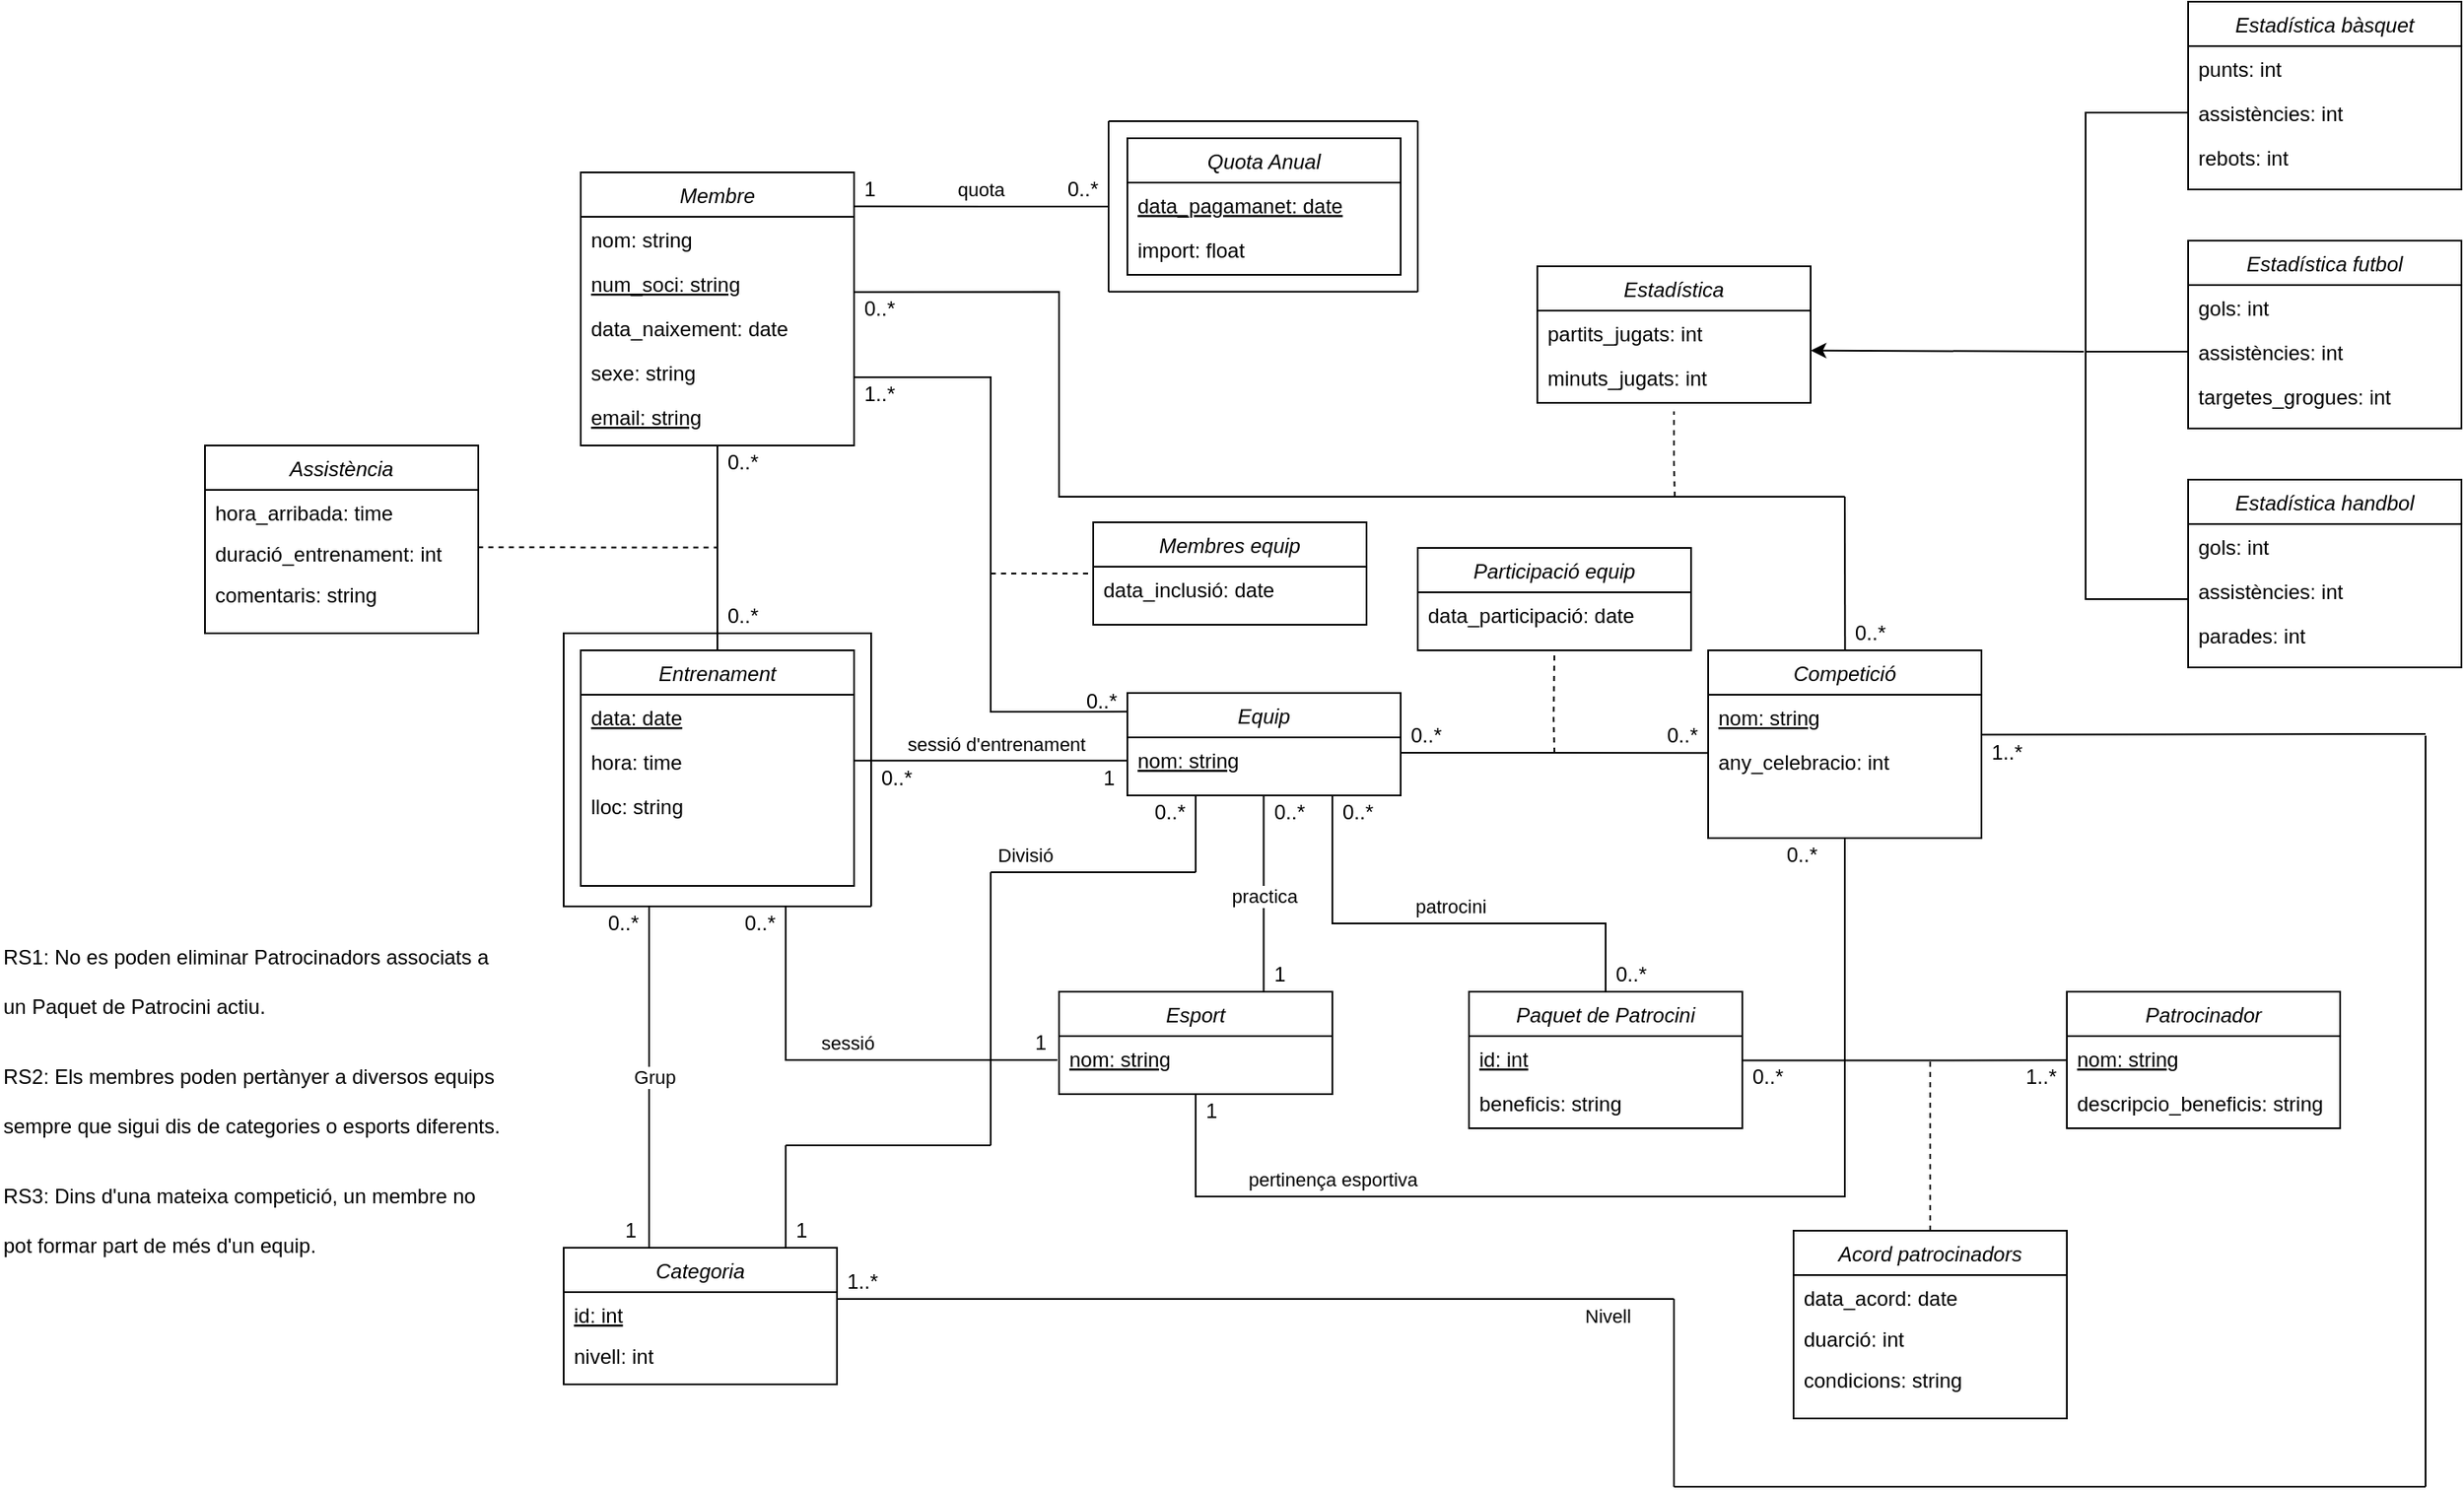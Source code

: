 <mxfile version="24.5.4" type="device">
  <diagram id="C5RBs43oDa-KdzZeNtuy" name="Page-1">
    <mxGraphModel dx="1516" dy="881" grid="1" gridSize="10" guides="1" tooltips="1" connect="1" arrows="1" fold="1" page="1" pageScale="1" pageWidth="827" pageHeight="1169" math="0" shadow="0">
      <root>
        <mxCell id="WIyWlLk6GJQsqaUBKTNV-0" />
        <mxCell id="WIyWlLk6GJQsqaUBKTNV-1" parent="WIyWlLk6GJQsqaUBKTNV-0" />
        <mxCell id="zkfFHV4jXpPFQw0GAbJ--0" value="Membre" style="swimlane;fontStyle=2;align=center;verticalAlign=top;childLayout=stackLayout;horizontal=1;startSize=26;horizontalStack=0;resizeParent=1;resizeLast=0;collapsible=1;marginBottom=0;rounded=0;shadow=0;strokeWidth=1;" parent="WIyWlLk6GJQsqaUBKTNV-1" vertex="1">
          <mxGeometry x="360" y="270" width="160" height="160" as="geometry">
            <mxRectangle x="230" y="140" width="160" height="26" as="alternateBounds" />
          </mxGeometry>
        </mxCell>
        <mxCell id="kkwjRGWmCYeU6r972mAe-5" value="nom: string" style="text;align=left;verticalAlign=top;spacingLeft=4;spacingRight=4;overflow=hidden;rotatable=0;points=[[0,0.5],[1,0.5]];portConstraint=eastwest;" parent="zkfFHV4jXpPFQw0GAbJ--0" vertex="1">
          <mxGeometry y="26" width="160" height="26" as="geometry" />
        </mxCell>
        <mxCell id="kkwjRGWmCYeU6r972mAe-64" value="num_soci: string" style="text;align=left;verticalAlign=top;spacingLeft=4;spacingRight=4;overflow=hidden;rotatable=0;points=[[0,0.5],[1,0.5]];portConstraint=eastwest;fontStyle=4" parent="zkfFHV4jXpPFQw0GAbJ--0" vertex="1">
          <mxGeometry y="52" width="160" height="26" as="geometry" />
        </mxCell>
        <mxCell id="kkwjRGWmCYeU6r972mAe-67" value="data_naixement: date" style="text;align=left;verticalAlign=top;spacingLeft=4;spacingRight=4;overflow=hidden;rotatable=0;points=[[0,0.5],[1,0.5]];portConstraint=eastwest;" parent="zkfFHV4jXpPFQw0GAbJ--0" vertex="1">
          <mxGeometry y="78" width="160" height="26" as="geometry" />
        </mxCell>
        <mxCell id="kkwjRGWmCYeU6r972mAe-66" value="sexe: string" style="text;align=left;verticalAlign=top;spacingLeft=4;spacingRight=4;overflow=hidden;rotatable=0;points=[[0,0.5],[1,0.5]];portConstraint=eastwest;" parent="zkfFHV4jXpPFQw0GAbJ--0" vertex="1">
          <mxGeometry y="104" width="160" height="26" as="geometry" />
        </mxCell>
        <mxCell id="kkwjRGWmCYeU6r972mAe-68" value="email: string" style="text;align=left;verticalAlign=top;spacingLeft=4;spacingRight=4;overflow=hidden;rotatable=0;points=[[0,0.5],[1,0.5]];portConstraint=eastwest;fontStyle=4" parent="zkfFHV4jXpPFQw0GAbJ--0" vertex="1">
          <mxGeometry y="130" width="160" height="26" as="geometry" />
        </mxCell>
        <mxCell id="kkwjRGWmCYeU6r972mAe-9" value="Equip" style="swimlane;fontStyle=2;align=center;verticalAlign=top;childLayout=stackLayout;horizontal=1;startSize=26;horizontalStack=0;resizeParent=1;resizeLast=0;collapsible=1;marginBottom=0;rounded=0;shadow=0;strokeWidth=1;" parent="WIyWlLk6GJQsqaUBKTNV-1" vertex="1">
          <mxGeometry x="680" y="575" width="160" height="60" as="geometry">
            <mxRectangle x="230" y="140" width="160" height="26" as="alternateBounds" />
          </mxGeometry>
        </mxCell>
        <mxCell id="kkwjRGWmCYeU6r972mAe-10" value="nom: string" style="text;align=left;verticalAlign=top;spacingLeft=4;spacingRight=4;overflow=hidden;rotatable=0;points=[[0,0.5],[1,0.5]];portConstraint=eastwest;fontStyle=4" parent="kkwjRGWmCYeU6r972mAe-9" vertex="1">
          <mxGeometry y="26" width="160" height="26" as="geometry" />
        </mxCell>
        <mxCell id="kkwjRGWmCYeU6r972mAe-19" value="Competició" style="swimlane;fontStyle=2;align=center;verticalAlign=top;childLayout=stackLayout;horizontal=1;startSize=26;horizontalStack=0;resizeParent=1;resizeLast=0;collapsible=1;marginBottom=0;rounded=0;shadow=0;strokeWidth=1;" parent="WIyWlLk6GJQsqaUBKTNV-1" vertex="1">
          <mxGeometry x="1020" y="550" width="160" height="110" as="geometry">
            <mxRectangle x="230" y="140" width="160" height="26" as="alternateBounds" />
          </mxGeometry>
        </mxCell>
        <mxCell id="kkwjRGWmCYeU6r972mAe-20" value="nom: string" style="text;align=left;verticalAlign=top;spacingLeft=4;spacingRight=4;overflow=hidden;rotatable=0;points=[[0,0.5],[1,0.5]];portConstraint=eastwest;fontStyle=4" parent="kkwjRGWmCYeU6r972mAe-19" vertex="1">
          <mxGeometry y="26" width="160" height="26" as="geometry" />
        </mxCell>
        <mxCell id="kkwjRGWmCYeU6r972mAe-76" value="any_celebracio: int" style="text;align=left;verticalAlign=top;spacingLeft=4;spacingRight=4;overflow=hidden;rotatable=0;points=[[0,0.5],[1,0.5]];portConstraint=eastwest;" parent="kkwjRGWmCYeU6r972mAe-19" vertex="1">
          <mxGeometry y="52" width="160" height="26" as="geometry" />
        </mxCell>
        <mxCell id="kkwjRGWmCYeU6r972mAe-25" value="Estadística bàsquet" style="swimlane;fontStyle=2;align=center;verticalAlign=top;childLayout=stackLayout;horizontal=1;startSize=26;horizontalStack=0;resizeParent=1;resizeLast=0;collapsible=1;marginBottom=0;rounded=0;shadow=0;strokeWidth=1;" parent="WIyWlLk6GJQsqaUBKTNV-1" vertex="1">
          <mxGeometry x="1301" y="170" width="160" height="110" as="geometry">
            <mxRectangle x="230" y="140" width="160" height="26" as="alternateBounds" />
          </mxGeometry>
        </mxCell>
        <mxCell id="kkwjRGWmCYeU6r972mAe-26" value="punts: int" style="text;align=left;verticalAlign=top;spacingLeft=4;spacingRight=4;overflow=hidden;rotatable=0;points=[[0,0.5],[1,0.5]];portConstraint=eastwest;" parent="kkwjRGWmCYeU6r972mAe-25" vertex="1">
          <mxGeometry y="26" width="160" height="26" as="geometry" />
        </mxCell>
        <mxCell id="kkwjRGWmCYeU6r972mAe-77" value="assistències: int" style="text;align=left;verticalAlign=top;spacingLeft=4;spacingRight=4;overflow=hidden;rotatable=0;points=[[0,0.5],[1,0.5]];portConstraint=eastwest;" parent="kkwjRGWmCYeU6r972mAe-25" vertex="1">
          <mxGeometry y="52" width="160" height="26" as="geometry" />
        </mxCell>
        <mxCell id="kkwjRGWmCYeU6r972mAe-78" value="rebots: int" style="text;align=left;verticalAlign=top;spacingLeft=4;spacingRight=4;overflow=hidden;rotatable=0;points=[[0,0.5],[1,0.5]];portConstraint=eastwest;" parent="kkwjRGWmCYeU6r972mAe-25" vertex="1">
          <mxGeometry y="78" width="160" height="26" as="geometry" />
        </mxCell>
        <mxCell id="kkwjRGWmCYeU6r972mAe-28" value="Estadística futbol" style="swimlane;fontStyle=2;align=center;verticalAlign=top;childLayout=stackLayout;horizontal=1;startSize=26;horizontalStack=0;resizeParent=1;resizeLast=0;collapsible=1;marginBottom=0;rounded=0;shadow=0;strokeWidth=1;" parent="WIyWlLk6GJQsqaUBKTNV-1" vertex="1">
          <mxGeometry x="1301" y="310" width="160" height="110" as="geometry">
            <mxRectangle x="230" y="140" width="160" height="26" as="alternateBounds" />
          </mxGeometry>
        </mxCell>
        <mxCell id="kkwjRGWmCYeU6r972mAe-29" value="gols: int" style="text;align=left;verticalAlign=top;spacingLeft=4;spacingRight=4;overflow=hidden;rotatable=0;points=[[0,0.5],[1,0.5]];portConstraint=eastwest;" parent="kkwjRGWmCYeU6r972mAe-28" vertex="1">
          <mxGeometry y="26" width="160" height="26" as="geometry" />
        </mxCell>
        <mxCell id="kkwjRGWmCYeU6r972mAe-79" value="assistències: int" style="text;align=left;verticalAlign=top;spacingLeft=4;spacingRight=4;overflow=hidden;rotatable=0;points=[[0,0.5],[1,0.5]];portConstraint=eastwest;" parent="kkwjRGWmCYeU6r972mAe-28" vertex="1">
          <mxGeometry y="52" width="160" height="26" as="geometry" />
        </mxCell>
        <mxCell id="kkwjRGWmCYeU6r972mAe-81" value="targetes_grogues: int" style="text;align=left;verticalAlign=top;spacingLeft=4;spacingRight=4;overflow=hidden;rotatable=0;points=[[0,0.5],[1,0.5]];portConstraint=eastwest;" parent="kkwjRGWmCYeU6r972mAe-28" vertex="1">
          <mxGeometry y="78" width="160" height="26" as="geometry" />
        </mxCell>
        <mxCell id="kkwjRGWmCYeU6r972mAe-31" value="Estadística handbol" style="swimlane;fontStyle=2;align=center;verticalAlign=top;childLayout=stackLayout;horizontal=1;startSize=26;horizontalStack=0;resizeParent=1;resizeLast=0;collapsible=1;marginBottom=0;rounded=0;shadow=0;strokeWidth=1;" parent="WIyWlLk6GJQsqaUBKTNV-1" vertex="1">
          <mxGeometry x="1301" y="450" width="160" height="110" as="geometry">
            <mxRectangle x="230" y="140" width="160" height="26" as="alternateBounds" />
          </mxGeometry>
        </mxCell>
        <mxCell id="kkwjRGWmCYeU6r972mAe-82" value="gols: int" style="text;align=left;verticalAlign=top;spacingLeft=4;spacingRight=4;overflow=hidden;rotatable=0;points=[[0,0.5],[1,0.5]];portConstraint=eastwest;" parent="kkwjRGWmCYeU6r972mAe-31" vertex="1">
          <mxGeometry y="26" width="160" height="26" as="geometry" />
        </mxCell>
        <mxCell id="kkwjRGWmCYeU6r972mAe-80" value="assistències: int" style="text;align=left;verticalAlign=top;spacingLeft=4;spacingRight=4;overflow=hidden;rotatable=0;points=[[0,0.5],[1,0.5]];portConstraint=eastwest;" parent="kkwjRGWmCYeU6r972mAe-31" vertex="1">
          <mxGeometry y="52" width="160" height="26" as="geometry" />
        </mxCell>
        <mxCell id="kkwjRGWmCYeU6r972mAe-32" value="parades: int" style="text;align=left;verticalAlign=top;spacingLeft=4;spacingRight=4;overflow=hidden;rotatable=0;points=[[0,0.5],[1,0.5]];portConstraint=eastwest;" parent="kkwjRGWmCYeU6r972mAe-31" vertex="1">
          <mxGeometry y="78" width="160" height="26" as="geometry" />
        </mxCell>
        <mxCell id="kkwjRGWmCYeU6r972mAe-43" value="Patrocinador" style="swimlane;fontStyle=2;align=center;verticalAlign=top;childLayout=stackLayout;horizontal=1;startSize=26;horizontalStack=0;resizeParent=1;resizeLast=0;collapsible=1;marginBottom=0;rounded=0;shadow=0;strokeWidth=1;" parent="WIyWlLk6GJQsqaUBKTNV-1" vertex="1">
          <mxGeometry x="1230" y="750" width="160" height="80" as="geometry">
            <mxRectangle x="230" y="140" width="160" height="26" as="alternateBounds" />
          </mxGeometry>
        </mxCell>
        <mxCell id="kkwjRGWmCYeU6r972mAe-44" value="nom: string" style="text;align=left;verticalAlign=top;spacingLeft=4;spacingRight=4;overflow=hidden;rotatable=0;points=[[0,0.5],[1,0.5]];portConstraint=eastwest;fontStyle=4" parent="kkwjRGWmCYeU6r972mAe-43" vertex="1">
          <mxGeometry y="26" width="160" height="26" as="geometry" />
        </mxCell>
        <mxCell id="kkwjRGWmCYeU6r972mAe-87" value="descripcio_beneficis: string" style="text;align=left;verticalAlign=top;spacingLeft=4;spacingRight=4;overflow=hidden;rotatable=0;points=[[0,0.5],[1,0.5]];portConstraint=eastwest;" parent="kkwjRGWmCYeU6r972mAe-43" vertex="1">
          <mxGeometry y="52" width="160" height="26" as="geometry" />
        </mxCell>
        <mxCell id="kkwjRGWmCYeU6r972mAe-46" value="Esport" style="swimlane;fontStyle=2;align=center;verticalAlign=top;childLayout=stackLayout;horizontal=1;startSize=26;horizontalStack=0;resizeParent=1;resizeLast=0;collapsible=1;marginBottom=0;rounded=0;shadow=0;strokeWidth=1;" parent="WIyWlLk6GJQsqaUBKTNV-1" vertex="1">
          <mxGeometry x="640" y="750" width="160" height="60" as="geometry">
            <mxRectangle x="230" y="140" width="160" height="26" as="alternateBounds" />
          </mxGeometry>
        </mxCell>
        <mxCell id="kkwjRGWmCYeU6r972mAe-47" value="nom: string" style="text;align=left;verticalAlign=top;spacingLeft=4;spacingRight=4;overflow=hidden;rotatable=0;points=[[0,0.5],[1,0.5]];portConstraint=eastwest;fontStyle=4" parent="kkwjRGWmCYeU6r972mAe-46" vertex="1">
          <mxGeometry y="26" width="160" height="24" as="geometry" />
        </mxCell>
        <mxCell id="kkwjRGWmCYeU6r972mAe-88" value="Membres equip" style="swimlane;fontStyle=2;align=center;verticalAlign=top;childLayout=stackLayout;horizontal=1;startSize=26;horizontalStack=0;resizeParent=1;resizeLast=0;collapsible=1;marginBottom=0;rounded=0;shadow=0;strokeWidth=1;" parent="WIyWlLk6GJQsqaUBKTNV-1" vertex="1">
          <mxGeometry x="660" y="475" width="160" height="60" as="geometry">
            <mxRectangle x="230" y="140" width="160" height="26" as="alternateBounds" />
          </mxGeometry>
        </mxCell>
        <mxCell id="kkwjRGWmCYeU6r972mAe-89" value="data_inclusió: date" style="text;align=left;verticalAlign=top;spacingLeft=4;spacingRight=4;overflow=hidden;rotatable=0;points=[[0,0.5],[1,0.5]];portConstraint=eastwest;fontStyle=0" parent="kkwjRGWmCYeU6r972mAe-88" vertex="1">
          <mxGeometry y="26" width="160" height="24" as="geometry" />
        </mxCell>
        <mxCell id="kkwjRGWmCYeU6r972mAe-90" value="Participació equip" style="swimlane;fontStyle=2;align=center;verticalAlign=top;childLayout=stackLayout;horizontal=1;startSize=26;horizontalStack=0;resizeParent=1;resizeLast=0;collapsible=1;marginBottom=0;rounded=0;shadow=0;strokeWidth=1;" parent="WIyWlLk6GJQsqaUBKTNV-1" vertex="1">
          <mxGeometry x="850" y="490" width="160" height="60" as="geometry">
            <mxRectangle x="230" y="140" width="160" height="26" as="alternateBounds" />
          </mxGeometry>
        </mxCell>
        <mxCell id="kkwjRGWmCYeU6r972mAe-91" value="data_participació: date" style="text;align=left;verticalAlign=top;spacingLeft=4;spacingRight=4;overflow=hidden;rotatable=0;points=[[0,0.5],[1,0.5]];portConstraint=eastwest;fontStyle=0" parent="kkwjRGWmCYeU6r972mAe-90" vertex="1">
          <mxGeometry y="26" width="160" height="24" as="geometry" />
        </mxCell>
        <mxCell id="kkwjRGWmCYeU6r972mAe-95" value="" style="endArrow=none;html=1;rounded=0;entryX=0;entryY=0.182;entryDx=0;entryDy=0;exitX=-0.001;exitY=0.001;exitDx=0;exitDy=0;exitPerimeter=0;entryPerimeter=0;" parent="WIyWlLk6GJQsqaUBKTNV-1" source="kkwjRGWmCYeU6r972mAe-148" target="kkwjRGWmCYeU6r972mAe-9" edge="1">
          <mxGeometry relative="1" as="geometry">
            <mxPoint x="519.97" y="410.08" as="sourcePoint" />
            <mxPoint x="680" y="349.57" as="targetPoint" />
            <Array as="points">
              <mxPoint x="600" y="390" />
              <mxPoint x="600" y="586" />
            </Array>
          </mxGeometry>
        </mxCell>
        <mxCell id="kkwjRGWmCYeU6r972mAe-98" value="0..*" style="text;strokeColor=none;fillColor=none;align=left;verticalAlign=middle;spacingLeft=4;spacingRight=4;overflow=hidden;points=[[0,0.5],[1,0.5]];portConstraint=eastwest;rotatable=0;whiteSpace=wrap;html=1;" parent="WIyWlLk6GJQsqaUBKTNV-1" vertex="1">
          <mxGeometry x="650" y="570" width="30" height="20" as="geometry" />
        </mxCell>
        <mxCell id="kkwjRGWmCYeU6r972mAe-99" value="" style="endArrow=none;html=1;rounded=0;exitX=0.5;exitY=1;exitDx=0;exitDy=0;entryX=0.5;entryY=0;entryDx=0;entryDy=0;" parent="WIyWlLk6GJQsqaUBKTNV-1" source="zkfFHV4jXpPFQw0GAbJ--0" edge="1">
          <mxGeometry relative="1" as="geometry">
            <mxPoint x="440" y="499.57" as="sourcePoint" />
            <mxPoint x="440" y="550" as="targetPoint" />
          </mxGeometry>
        </mxCell>
        <mxCell id="kkwjRGWmCYeU6r972mAe-108" value="Paquet de Patrocini" style="swimlane;fontStyle=2;align=center;verticalAlign=top;childLayout=stackLayout;horizontal=1;startSize=26;horizontalStack=0;resizeParent=1;resizeLast=0;collapsible=1;marginBottom=0;rounded=0;shadow=0;strokeWidth=1;" parent="WIyWlLk6GJQsqaUBKTNV-1" vertex="1">
          <mxGeometry x="880" y="750" width="160" height="80" as="geometry">
            <mxRectangle x="230" y="140" width="160" height="26" as="alternateBounds" />
          </mxGeometry>
        </mxCell>
        <mxCell id="kkwjRGWmCYeU6r972mAe-109" value="id: int" style="text;align=left;verticalAlign=top;spacingLeft=4;spacingRight=4;overflow=hidden;rotatable=0;points=[[0,0.5],[1,0.5]];portConstraint=eastwest;fontStyle=4" parent="kkwjRGWmCYeU6r972mAe-108" vertex="1">
          <mxGeometry y="26" width="160" height="26" as="geometry" />
        </mxCell>
        <mxCell id="kkwjRGWmCYeU6r972mAe-110" value="beneficis: string" style="text;align=left;verticalAlign=top;spacingLeft=4;spacingRight=4;overflow=hidden;rotatable=0;points=[[0,0.5],[1,0.5]];portConstraint=eastwest;" parent="kkwjRGWmCYeU6r972mAe-108" vertex="1">
          <mxGeometry y="52" width="160" height="26" as="geometry" />
        </mxCell>
        <mxCell id="kkwjRGWmCYeU6r972mAe-117" value="" style="endArrow=none;html=1;rounded=0;exitX=0.998;exitY=0.124;exitDx=0;exitDy=0;exitPerimeter=0;startSize=6;jumpSize=6;entryX=0.996;entryY=0.999;entryDx=0;entryDy=0;entryPerimeter=0;" parent="WIyWlLk6GJQsqaUBKTNV-1" source="zkfFHV4jXpPFQw0GAbJ--0" target="kkwjRGWmCYeU6r972mAe-171" edge="1">
          <mxGeometry relative="1" as="geometry">
            <mxPoint x="519.94" y="330" as="sourcePoint" />
            <mxPoint x="670" y="290" as="targetPoint" />
            <Array as="points">
              <mxPoint x="600" y="290" />
            </Array>
          </mxGeometry>
        </mxCell>
        <mxCell id="kkwjRGWmCYeU6r972mAe-118" value="quota" style="edgeLabel;html=1;align=center;verticalAlign=middle;resizable=0;points=[];" parent="kkwjRGWmCYeU6r972mAe-117" vertex="1" connectable="0">
          <mxGeometry x="0.036" relative="1" as="geometry">
            <mxPoint x="-3" y="-10" as="offset" />
          </mxGeometry>
        </mxCell>
        <mxCell id="kkwjRGWmCYeU6r972mAe-127" value="" style="endArrow=none;html=1;rounded=0;exitX=0.999;exitY=0.696;exitDx=0;exitDy=0;exitPerimeter=0;" parent="WIyWlLk6GJQsqaUBKTNV-1" source="kkwjRGWmCYeU6r972mAe-64" edge="1">
          <mxGeometry relative="1" as="geometry">
            <mxPoint x="520" y="370" as="sourcePoint" />
            <mxPoint x="1100" y="460" as="targetPoint" />
            <Array as="points">
              <mxPoint x="640" y="340" />
              <mxPoint x="640" y="460" />
            </Array>
          </mxGeometry>
        </mxCell>
        <mxCell id="kkwjRGWmCYeU6r972mAe-141" value="" style="endArrow=none;html=1;rounded=0;entryX=0;entryY=0.5;entryDx=0;entryDy=0;" parent="WIyWlLk6GJQsqaUBKTNV-1" target="kkwjRGWmCYeU6r972mAe-77" edge="1">
          <mxGeometry width="50" height="50" relative="1" as="geometry">
            <mxPoint x="1241" y="375" as="sourcePoint" />
            <mxPoint x="1271" y="205" as="targetPoint" />
            <Array as="points">
              <mxPoint x="1241" y="235" />
            </Array>
          </mxGeometry>
        </mxCell>
        <mxCell id="kkwjRGWmCYeU6r972mAe-142" value="" style="endArrow=none;html=1;rounded=0;" parent="WIyWlLk6GJQsqaUBKTNV-1" edge="1">
          <mxGeometry width="50" height="50" relative="1" as="geometry">
            <mxPoint x="1241" y="375" as="sourcePoint" />
            <mxPoint x="1301" y="520" as="targetPoint" />
            <Array as="points">
              <mxPoint x="1241" y="520" />
            </Array>
          </mxGeometry>
        </mxCell>
        <mxCell id="kkwjRGWmCYeU6r972mAe-144" value="" style="endArrow=none;html=1;rounded=0;entryX=0;entryY=0.5;entryDx=0;entryDy=0;" parent="WIyWlLk6GJQsqaUBKTNV-1" target="kkwjRGWmCYeU6r972mAe-79" edge="1">
          <mxGeometry width="50" height="50" relative="1" as="geometry">
            <mxPoint x="1241" y="375" as="sourcePoint" />
            <mxPoint x="1301" y="374.47" as="targetPoint" />
          </mxGeometry>
        </mxCell>
        <mxCell id="kkwjRGWmCYeU6r972mAe-145" value="" style="endArrow=classic;html=1;rounded=0;entryX=1.001;entryY=0.898;entryDx=0;entryDy=0;entryPerimeter=0;" parent="WIyWlLk6GJQsqaUBKTNV-1" target="X2Et9m6wvzvoWzsDcWKO-35" edge="1">
          <mxGeometry width="50" height="50" relative="1" as="geometry">
            <mxPoint x="1240" y="375" as="sourcePoint" />
            <mxPoint x="1110" y="360" as="targetPoint" />
          </mxGeometry>
        </mxCell>
        <mxCell id="kkwjRGWmCYeU6r972mAe-147" value="1" style="text;strokeColor=none;fillColor=none;align=left;verticalAlign=middle;spacingLeft=4;spacingRight=4;overflow=hidden;points=[[0,0.5],[1,0.5]];portConstraint=eastwest;rotatable=0;whiteSpace=wrap;html=1;" parent="WIyWlLk6GJQsqaUBKTNV-1" vertex="1">
          <mxGeometry x="520" y="270" width="20" height="20" as="geometry" />
        </mxCell>
        <mxCell id="kkwjRGWmCYeU6r972mAe-148" value="1..*" style="text;strokeColor=none;fillColor=none;align=left;verticalAlign=middle;spacingLeft=4;spacingRight=4;overflow=hidden;points=[[0,0.5],[1,0.5]];portConstraint=eastwest;rotatable=0;whiteSpace=wrap;html=1;" parent="WIyWlLk6GJQsqaUBKTNV-1" vertex="1">
          <mxGeometry x="520" y="390" width="30" height="20" as="geometry" />
        </mxCell>
        <mxCell id="kkwjRGWmCYeU6r972mAe-149" value="Acord patrocinadors" style="swimlane;fontStyle=2;align=center;verticalAlign=top;childLayout=stackLayout;horizontal=1;startSize=26;horizontalStack=0;resizeParent=1;resizeLast=0;collapsible=1;marginBottom=0;rounded=0;shadow=0;strokeWidth=1;" parent="WIyWlLk6GJQsqaUBKTNV-1" vertex="1">
          <mxGeometry x="1070" y="890" width="160" height="110" as="geometry">
            <mxRectangle x="230" y="140" width="160" height="26" as="alternateBounds" />
          </mxGeometry>
        </mxCell>
        <mxCell id="kkwjRGWmCYeU6r972mAe-150" value="data_acord: date" style="text;align=left;verticalAlign=top;spacingLeft=4;spacingRight=4;overflow=hidden;rotatable=0;points=[[0,0.5],[1,0.5]];portConstraint=eastwest;fontStyle=0" parent="kkwjRGWmCYeU6r972mAe-149" vertex="1">
          <mxGeometry y="26" width="160" height="24" as="geometry" />
        </mxCell>
        <mxCell id="kkwjRGWmCYeU6r972mAe-153" value="duarció: int" style="text;align=left;verticalAlign=top;spacingLeft=4;spacingRight=4;overflow=hidden;rotatable=0;points=[[0,0.5],[1,0.5]];portConstraint=eastwest;fontStyle=0" parent="kkwjRGWmCYeU6r972mAe-149" vertex="1">
          <mxGeometry y="50" width="160" height="24" as="geometry" />
        </mxCell>
        <mxCell id="kkwjRGWmCYeU6r972mAe-154" value="condicions: string" style="text;align=left;verticalAlign=top;spacingLeft=4;spacingRight=4;overflow=hidden;rotatable=0;points=[[0,0.5],[1,0.5]];portConstraint=eastwest;fontStyle=0" parent="kkwjRGWmCYeU6r972mAe-149" vertex="1">
          <mxGeometry y="74" width="160" height="24" as="geometry" />
        </mxCell>
        <mxCell id="kkwjRGWmCYeU6r972mAe-151" value="Assistència" style="swimlane;fontStyle=2;align=center;verticalAlign=top;childLayout=stackLayout;horizontal=1;startSize=26;horizontalStack=0;resizeParent=1;resizeLast=0;collapsible=1;marginBottom=0;rounded=0;shadow=0;strokeWidth=1;" parent="WIyWlLk6GJQsqaUBKTNV-1" vertex="1">
          <mxGeometry x="140" y="430" width="160" height="110" as="geometry">
            <mxRectangle x="230" y="140" width="160" height="26" as="alternateBounds" />
          </mxGeometry>
        </mxCell>
        <mxCell id="kkwjRGWmCYeU6r972mAe-152" value="hora_arribada: time" style="text;align=left;verticalAlign=top;spacingLeft=4;spacingRight=4;overflow=hidden;rotatable=0;points=[[0,0.5],[1,0.5]];portConstraint=eastwest;fontStyle=0" parent="kkwjRGWmCYeU6r972mAe-151" vertex="1">
          <mxGeometry y="26" width="160" height="24" as="geometry" />
        </mxCell>
        <mxCell id="kkwjRGWmCYeU6r972mAe-155" value="duració_entrenament: int" style="text;align=left;verticalAlign=top;spacingLeft=4;spacingRight=4;overflow=hidden;rotatable=0;points=[[0,0.5],[1,0.5]];portConstraint=eastwest;fontStyle=0" parent="kkwjRGWmCYeU6r972mAe-151" vertex="1">
          <mxGeometry y="50" width="160" height="24" as="geometry" />
        </mxCell>
        <mxCell id="kkwjRGWmCYeU6r972mAe-156" value="comentaris: string" style="text;align=left;verticalAlign=top;spacingLeft=4;spacingRight=4;overflow=hidden;rotatable=0;points=[[0,0.5],[1,0.5]];portConstraint=eastwest;fontStyle=0" parent="kkwjRGWmCYeU6r972mAe-151" vertex="1">
          <mxGeometry y="74" width="160" height="24" as="geometry" />
        </mxCell>
        <mxCell id="kkwjRGWmCYeU6r972mAe-157" value="" style="endArrow=none;html=1;rounded=0;exitX=0.25;exitY=1;exitDx=0;exitDy=0;entryX=0.5;entryY=0;entryDx=0;entryDy=0;" parent="WIyWlLk6GJQsqaUBKTNV-1" edge="1">
          <mxGeometry relative="1" as="geometry">
            <mxPoint x="759.79" y="634.57" as="sourcePoint" />
            <mxPoint x="759.79" y="749.57" as="targetPoint" />
          </mxGeometry>
        </mxCell>
        <mxCell id="kkwjRGWmCYeU6r972mAe-158" value="practica" style="edgeLabel;html=1;align=center;verticalAlign=middle;resizable=0;points=[];" parent="kkwjRGWmCYeU6r972mAe-157" vertex="1" connectable="0">
          <mxGeometry x="0.036" relative="1" as="geometry">
            <mxPoint as="offset" />
          </mxGeometry>
        </mxCell>
        <mxCell id="kkwjRGWmCYeU6r972mAe-159" value="0..*" style="text;strokeColor=none;fillColor=none;align=left;verticalAlign=middle;spacingLeft=4;spacingRight=4;overflow=hidden;points=[[0,0.5],[1,0.5]];portConstraint=eastwest;rotatable=0;whiteSpace=wrap;html=1;" parent="WIyWlLk6GJQsqaUBKTNV-1" vertex="1">
          <mxGeometry x="760" y="635" width="30" height="20" as="geometry" />
        </mxCell>
        <mxCell id="kkwjRGWmCYeU6r972mAe-161" value="1" style="text;strokeColor=none;fillColor=none;align=left;verticalAlign=middle;spacingLeft=4;spacingRight=4;overflow=hidden;points=[[0,0.5],[1,0.5]];portConstraint=eastwest;rotatable=0;whiteSpace=wrap;html=1;" parent="WIyWlLk6GJQsqaUBKTNV-1" vertex="1">
          <mxGeometry x="760" y="730" width="20" height="20" as="geometry" />
        </mxCell>
        <mxCell id="kkwjRGWmCYeU6r972mAe-162" value="Entrenament" style="swimlane;fontStyle=2;align=center;verticalAlign=top;childLayout=stackLayout;horizontal=1;startSize=26;horizontalStack=0;resizeParent=1;resizeLast=0;collapsible=1;marginBottom=0;rounded=0;shadow=0;strokeWidth=1;" parent="WIyWlLk6GJQsqaUBKTNV-1" vertex="1">
          <mxGeometry x="360" y="550" width="160" height="138" as="geometry">
            <mxRectangle x="230" y="140" width="160" height="26" as="alternateBounds" />
          </mxGeometry>
        </mxCell>
        <mxCell id="kkwjRGWmCYeU6r972mAe-163" value="data: date" style="text;align=left;verticalAlign=top;spacingLeft=4;spacingRight=4;overflow=hidden;rotatable=0;points=[[0,0.5],[1,0.5]];portConstraint=eastwest;fontStyle=4" parent="kkwjRGWmCYeU6r972mAe-162" vertex="1">
          <mxGeometry y="26" width="160" height="26" as="geometry" />
        </mxCell>
        <mxCell id="kkwjRGWmCYeU6r972mAe-164" value="hora: time" style="text;align=left;verticalAlign=top;spacingLeft=4;spacingRight=4;overflow=hidden;rotatable=0;points=[[0,0.5],[1,0.5]];portConstraint=eastwest;" parent="kkwjRGWmCYeU6r972mAe-162" vertex="1">
          <mxGeometry y="52" width="160" height="26" as="geometry" />
        </mxCell>
        <mxCell id="kkwjRGWmCYeU6r972mAe-165" value="lloc: string" style="text;align=left;verticalAlign=top;spacingLeft=4;spacingRight=4;overflow=hidden;rotatable=0;points=[[0,0.5],[1,0.5]];portConstraint=eastwest;" parent="kkwjRGWmCYeU6r972mAe-162" vertex="1">
          <mxGeometry y="78" width="160" height="26" as="geometry" />
        </mxCell>
        <mxCell id="kkwjRGWmCYeU6r972mAe-167" value="0..*" style="text;strokeColor=none;fillColor=none;align=left;verticalAlign=middle;spacingLeft=4;spacingRight=4;overflow=hidden;points=[[0,0.5],[1,0.5]];portConstraint=eastwest;rotatable=0;whiteSpace=wrap;html=1;" parent="WIyWlLk6GJQsqaUBKTNV-1" vertex="1">
          <mxGeometry x="440" y="520" width="30" height="20" as="geometry" />
        </mxCell>
        <mxCell id="kkwjRGWmCYeU6r972mAe-168" value="Quota Anual" style="swimlane;fontStyle=2;align=center;verticalAlign=top;childLayout=stackLayout;horizontal=1;startSize=26;horizontalStack=0;resizeParent=1;resizeLast=0;collapsible=1;marginBottom=0;rounded=0;shadow=0;strokeWidth=1;" parent="WIyWlLk6GJQsqaUBKTNV-1" vertex="1">
          <mxGeometry x="680" y="250" width="160" height="80" as="geometry">
            <mxRectangle x="230" y="140" width="160" height="26" as="alternateBounds" />
          </mxGeometry>
        </mxCell>
        <mxCell id="kkwjRGWmCYeU6r972mAe-169" value="data_pagamanet: date" style="text;align=left;verticalAlign=top;spacingLeft=4;spacingRight=4;overflow=hidden;rotatable=0;points=[[0,0.5],[1,0.5]];portConstraint=eastwest;fontStyle=4" parent="kkwjRGWmCYeU6r972mAe-168" vertex="1">
          <mxGeometry y="26" width="160" height="26" as="geometry" />
        </mxCell>
        <mxCell id="kkwjRGWmCYeU6r972mAe-170" value="import: float" style="text;align=left;verticalAlign=top;spacingLeft=4;spacingRight=4;overflow=hidden;rotatable=0;points=[[0,0.5],[1,0.5]];portConstraint=eastwest;" parent="kkwjRGWmCYeU6r972mAe-168" vertex="1">
          <mxGeometry y="52" width="160" height="26" as="geometry" />
        </mxCell>
        <mxCell id="kkwjRGWmCYeU6r972mAe-171" value="0..*" style="text;strokeColor=none;fillColor=none;align=left;verticalAlign=middle;spacingLeft=4;spacingRight=4;overflow=hidden;points=[[0,0.5],[1,0.5]];portConstraint=eastwest;rotatable=0;whiteSpace=wrap;html=1;" parent="WIyWlLk6GJQsqaUBKTNV-1" vertex="1">
          <mxGeometry x="639" y="270" width="30" height="20" as="geometry" />
        </mxCell>
        <mxCell id="kkwjRGWmCYeU6r972mAe-172" value="" style="endArrow=none;html=1;rounded=0;exitX=1;exitY=0.5;exitDx=0;exitDy=0;entryX=1;entryY=1.005;entryDx=0;entryDy=0;entryPerimeter=0;" parent="WIyWlLk6GJQsqaUBKTNV-1" target="kkwjRGWmCYeU6r972mAe-175" edge="1">
          <mxGeometry relative="1" as="geometry">
            <mxPoint x="840" y="610" as="sourcePoint" />
            <mxPoint x="960" y="610" as="targetPoint" />
          </mxGeometry>
        </mxCell>
        <mxCell id="kkwjRGWmCYeU6r972mAe-175" value="0..*" style="text;strokeColor=none;fillColor=none;align=left;verticalAlign=middle;spacingLeft=4;spacingRight=4;overflow=hidden;points=[[0,0.5],[1,0.5]];portConstraint=eastwest;rotatable=0;whiteSpace=wrap;html=1;" parent="WIyWlLk6GJQsqaUBKTNV-1" vertex="1">
          <mxGeometry x="990" y="590" width="30" height="20" as="geometry" />
        </mxCell>
        <mxCell id="kkwjRGWmCYeU6r972mAe-176" value="0..*" style="text;strokeColor=none;fillColor=none;align=left;verticalAlign=middle;spacingLeft=4;spacingRight=4;overflow=hidden;points=[[0,0.5],[1,0.5]];portConstraint=eastwest;rotatable=0;whiteSpace=wrap;html=1;" parent="WIyWlLk6GJQsqaUBKTNV-1" vertex="1">
          <mxGeometry x="840" y="590" width="30" height="20" as="geometry" />
        </mxCell>
        <mxCell id="kkwjRGWmCYeU6r972mAe-177" value="" style="endArrow=none;dashed=1;html=1;rounded=0;exitX=0.5;exitY=0;exitDx=0;exitDy=0;" parent="WIyWlLk6GJQsqaUBKTNV-1" source="kkwjRGWmCYeU6r972mAe-149" edge="1">
          <mxGeometry width="50" height="50" relative="1" as="geometry">
            <mxPoint x="1147" y="870" as="sourcePoint" />
            <mxPoint x="1150" y="790" as="targetPoint" />
            <Array as="points">
              <mxPoint x="1150" y="850" />
            </Array>
          </mxGeometry>
        </mxCell>
        <mxCell id="kkwjRGWmCYeU6r972mAe-183" value="" style="endArrow=none;html=1;rounded=0;entryX=0;entryY=1;entryDx=0;entryDy=0;exitX=0.75;exitY=1;exitDx=0;exitDy=0;entryPerimeter=0;" parent="WIyWlLk6GJQsqaUBKTNV-1" source="kkwjRGWmCYeU6r972mAe-9" target="kkwjRGWmCYeU6r972mAe-186" edge="1">
          <mxGeometry relative="1" as="geometry">
            <mxPoint x="799.94" y="660" as="sourcePoint" />
            <mxPoint x="950" y="708" as="targetPoint" />
            <Array as="points">
              <mxPoint x="800" y="710" />
              <mxPoint x="960" y="710" />
            </Array>
          </mxGeometry>
        </mxCell>
        <mxCell id="kkwjRGWmCYeU6r972mAe-184" value="patrocini" style="edgeLabel;html=1;align=center;verticalAlign=middle;resizable=0;points=[];" parent="kkwjRGWmCYeU6r972mAe-183" vertex="1" connectable="0">
          <mxGeometry x="0.036" relative="1" as="geometry">
            <mxPoint x="1" y="-10" as="offset" />
          </mxGeometry>
        </mxCell>
        <mxCell id="kkwjRGWmCYeU6r972mAe-186" value="0..*" style="text;strokeColor=none;fillColor=none;align=left;verticalAlign=middle;spacingLeft=4;spacingRight=4;overflow=hidden;points=[[0,0.5],[1,0.5]];portConstraint=eastwest;rotatable=0;whiteSpace=wrap;html=1;" parent="WIyWlLk6GJQsqaUBKTNV-1" vertex="1">
          <mxGeometry x="960" y="730" width="30" height="20" as="geometry" />
        </mxCell>
        <mxCell id="kkwjRGWmCYeU6r972mAe-187" value="" style="endArrow=none;html=1;rounded=0;exitX=1;exitY=0.5;exitDx=0;exitDy=0;entryX=0;entryY=0.5;entryDx=0;entryDy=0;" parent="WIyWlLk6GJQsqaUBKTNV-1" edge="1">
          <mxGeometry relative="1" as="geometry">
            <mxPoint x="520" y="614.57" as="sourcePoint" />
            <mxPoint x="680" y="614.57" as="targetPoint" />
          </mxGeometry>
        </mxCell>
        <mxCell id="kkwjRGWmCYeU6r972mAe-188" value="sessió d&#39;entrenament" style="edgeLabel;html=1;align=center;verticalAlign=middle;resizable=0;points=[];" parent="kkwjRGWmCYeU6r972mAe-187" vertex="1" connectable="0">
          <mxGeometry x="0.036" relative="1" as="geometry">
            <mxPoint y="-10" as="offset" />
          </mxGeometry>
        </mxCell>
        <mxCell id="kkwjRGWmCYeU6r972mAe-189" value="1" style="text;strokeColor=none;fillColor=none;align=left;verticalAlign=middle;spacingLeft=4;spacingRight=4;overflow=hidden;points=[[0,0.5],[1,0.5]];portConstraint=eastwest;rotatable=0;whiteSpace=wrap;html=1;" parent="WIyWlLk6GJQsqaUBKTNV-1" vertex="1">
          <mxGeometry x="660" y="614.57" width="20" height="20" as="geometry" />
        </mxCell>
        <mxCell id="kkwjRGWmCYeU6r972mAe-190" value="0..*" style="text;strokeColor=none;fillColor=none;align=left;verticalAlign=middle;spacingLeft=4;spacingRight=4;overflow=hidden;points=[[0,0.5],[1,0.5]];portConstraint=eastwest;rotatable=0;whiteSpace=wrap;html=1;" parent="WIyWlLk6GJQsqaUBKTNV-1" vertex="1">
          <mxGeometry x="530" y="614.57" width="30" height="20" as="geometry" />
        </mxCell>
        <mxCell id="kkwjRGWmCYeU6r972mAe-191" value="0..*" style="text;strokeColor=none;fillColor=none;align=left;verticalAlign=middle;spacingLeft=4;spacingRight=4;overflow=hidden;points=[[0,0.5],[1,0.5]];portConstraint=eastwest;rotatable=0;whiteSpace=wrap;html=1;" parent="WIyWlLk6GJQsqaUBKTNV-1" vertex="1">
          <mxGeometry x="800" y="635" width="30" height="20" as="geometry" />
        </mxCell>
        <mxCell id="kkwjRGWmCYeU6r972mAe-194" value="" style="endArrow=none;html=1;rounded=0;exitX=0.5;exitY=1;exitDx=0;exitDy=0;entryX=0.5;entryY=1;entryDx=0;entryDy=0;" parent="WIyWlLk6GJQsqaUBKTNV-1" source="kkwjRGWmCYeU6r972mAe-46" target="kkwjRGWmCYeU6r972mAe-19" edge="1">
          <mxGeometry relative="1" as="geometry">
            <mxPoint x="870" y="920" as="sourcePoint" />
            <mxPoint x="1070" y="920" as="targetPoint" />
            <Array as="points">
              <mxPoint x="720" y="870" />
              <mxPoint x="1100" y="870" />
            </Array>
          </mxGeometry>
        </mxCell>
        <mxCell id="kkwjRGWmCYeU6r972mAe-195" value="pertinença esportiva" style="edgeLabel;html=1;align=center;verticalAlign=middle;resizable=0;points=[];" parent="kkwjRGWmCYeU6r972mAe-194" vertex="1" connectable="0">
          <mxGeometry x="0.036" relative="1" as="geometry">
            <mxPoint x="-197" y="-10" as="offset" />
          </mxGeometry>
        </mxCell>
        <mxCell id="kkwjRGWmCYeU6r972mAe-196" value="1" style="text;strokeColor=none;fillColor=none;align=left;verticalAlign=middle;spacingLeft=4;spacingRight=4;overflow=hidden;points=[[0,0.5],[1,0.5]];portConstraint=eastwest;rotatable=0;whiteSpace=wrap;html=1;" parent="WIyWlLk6GJQsqaUBKTNV-1" vertex="1">
          <mxGeometry x="720" y="810" width="20" height="20" as="geometry" />
        </mxCell>
        <mxCell id="kkwjRGWmCYeU6r972mAe-199" value="0..*" style="text;strokeColor=none;fillColor=none;align=left;verticalAlign=middle;spacingLeft=4;spacingRight=4;overflow=hidden;points=[[0,0.5],[1,0.5]];portConstraint=eastwest;rotatable=0;whiteSpace=wrap;html=1;" parent="WIyWlLk6GJQsqaUBKTNV-1" vertex="1">
          <mxGeometry x="1060" y="660" width="30" height="20" as="geometry" />
        </mxCell>
        <mxCell id="kkwjRGWmCYeU6r972mAe-200" value="" style="endArrow=none;html=1;rounded=0;entryX=0.501;entryY=0.003;entryDx=0;entryDy=0;entryPerimeter=0;" parent="WIyWlLk6GJQsqaUBKTNV-1" target="kkwjRGWmCYeU6r972mAe-19" edge="1">
          <mxGeometry relative="1" as="geometry">
            <mxPoint x="1100" y="460" as="sourcePoint" />
            <mxPoint x="1099" y="552" as="targetPoint" />
          </mxGeometry>
        </mxCell>
        <mxCell id="kkwjRGWmCYeU6r972mAe-203" value="0..*" style="text;strokeColor=none;fillColor=none;align=left;verticalAlign=middle;spacingLeft=4;spacingRight=4;overflow=hidden;points=[[0,0.5],[1,0.5]];portConstraint=eastwest;rotatable=0;whiteSpace=wrap;html=1;" parent="WIyWlLk6GJQsqaUBKTNV-1" vertex="1">
          <mxGeometry x="1100" y="530" width="30" height="20" as="geometry" />
        </mxCell>
        <mxCell id="kkwjRGWmCYeU6r972mAe-205" value="0..*" style="text;strokeColor=none;fillColor=none;align=left;verticalAlign=middle;spacingLeft=4;spacingRight=4;overflow=hidden;points=[[0,0.5],[1,0.5]];portConstraint=eastwest;rotatable=0;whiteSpace=wrap;html=1;" parent="WIyWlLk6GJQsqaUBKTNV-1" vertex="1">
          <mxGeometry x="440" y="430" width="30" height="20" as="geometry" />
        </mxCell>
        <mxCell id="kkwjRGWmCYeU6r972mAe-206" value="" style="endArrow=none;html=1;rounded=0;exitX=0.999;exitY=0.548;exitDx=0;exitDy=0;entryX=-0.001;entryY=0.545;entryDx=0;entryDy=0;entryPerimeter=0;exitPerimeter=0;" parent="WIyWlLk6GJQsqaUBKTNV-1" source="kkwjRGWmCYeU6r972mAe-109" target="kkwjRGWmCYeU6r972mAe-44" edge="1">
          <mxGeometry relative="1" as="geometry">
            <mxPoint x="1040" y="789.58" as="sourcePoint" />
            <mxPoint x="1200" y="789.58" as="targetPoint" />
          </mxGeometry>
        </mxCell>
        <mxCell id="kkwjRGWmCYeU6r972mAe-209" value="1..*" style="text;strokeColor=none;fillColor=none;align=left;verticalAlign=middle;spacingLeft=4;spacingRight=4;overflow=hidden;points=[[0,0.5],[1,0.5]];portConstraint=eastwest;rotatable=0;whiteSpace=wrap;html=1;" parent="WIyWlLk6GJQsqaUBKTNV-1" vertex="1">
          <mxGeometry x="1200" y="790" width="30" height="20" as="geometry" />
        </mxCell>
        <mxCell id="kkwjRGWmCYeU6r972mAe-210" value="0..*" style="text;strokeColor=none;fillColor=none;align=left;verticalAlign=middle;spacingLeft=4;spacingRight=4;overflow=hidden;points=[[0,0.5],[1,0.5]];portConstraint=eastwest;rotatable=0;whiteSpace=wrap;html=1;" parent="WIyWlLk6GJQsqaUBKTNV-1" vertex="1">
          <mxGeometry x="1040" y="790.0" width="30" height="20" as="geometry" />
        </mxCell>
        <mxCell id="kkwjRGWmCYeU6r972mAe-211" value="" style="endArrow=none;html=1;rounded=0;" parent="WIyWlLk6GJQsqaUBKTNV-1" edge="1">
          <mxGeometry relative="1" as="geometry">
            <mxPoint x="480" y="700" as="sourcePoint" />
            <mxPoint x="639" y="790" as="targetPoint" />
            <Array as="points">
              <mxPoint x="480" y="790" />
            </Array>
          </mxGeometry>
        </mxCell>
        <mxCell id="kkwjRGWmCYeU6r972mAe-212" value="sessió" style="edgeLabel;html=1;align=center;verticalAlign=middle;resizable=0;points=[];" parent="kkwjRGWmCYeU6r972mAe-211" vertex="1" connectable="0">
          <mxGeometry x="0.036" relative="1" as="geometry">
            <mxPoint x="-3" y="-10" as="offset" />
          </mxGeometry>
        </mxCell>
        <mxCell id="kkwjRGWmCYeU6r972mAe-213" value="1" style="text;strokeColor=none;fillColor=none;align=left;verticalAlign=middle;spacingLeft=4;spacingRight=4;overflow=hidden;points=[[0,0.5],[1,0.5]];portConstraint=eastwest;rotatable=0;whiteSpace=wrap;html=1;" parent="WIyWlLk6GJQsqaUBKTNV-1" vertex="1">
          <mxGeometry x="620" y="770" width="20" height="20" as="geometry" />
        </mxCell>
        <mxCell id="kkwjRGWmCYeU6r972mAe-214" value="0..*" style="text;strokeColor=none;fillColor=none;align=left;verticalAlign=middle;spacingLeft=4;spacingRight=4;overflow=hidden;points=[[0,0.5],[1,0.5]];portConstraint=eastwest;rotatable=0;whiteSpace=wrap;html=1;" parent="WIyWlLk6GJQsqaUBKTNV-1" vertex="1">
          <mxGeometry x="450" y="700" width="30" height="20" as="geometry" />
        </mxCell>
        <mxCell id="kkwjRGWmCYeU6r972mAe-215" value="" style="endArrow=none;dashed=1;html=1;rounded=0;entryX=0;entryY=0.168;entryDx=0;entryDy=0;entryPerimeter=0;" parent="WIyWlLk6GJQsqaUBKTNV-1" target="kkwjRGWmCYeU6r972mAe-89" edge="1">
          <mxGeometry width="50" height="50" relative="1" as="geometry">
            <mxPoint x="600" y="505" as="sourcePoint" />
            <mxPoint x="639.17" y="470" as="targetPoint" />
            <Array as="points" />
          </mxGeometry>
        </mxCell>
        <mxCell id="kkwjRGWmCYeU6r972mAe-216" value="" style="endArrow=none;dashed=1;html=1;rounded=0;entryX=0;entryY=0.168;entryDx=0;entryDy=0;entryPerimeter=0;exitX=0.999;exitY=0.4;exitDx=0;exitDy=0;exitPerimeter=0;" parent="WIyWlLk6GJQsqaUBKTNV-1" source="kkwjRGWmCYeU6r972mAe-155" edge="1">
          <mxGeometry width="50" height="50" relative="1" as="geometry">
            <mxPoint x="320" y="490" as="sourcePoint" />
            <mxPoint x="440" y="489.81" as="targetPoint" />
            <Array as="points" />
          </mxGeometry>
        </mxCell>
        <mxCell id="kkwjRGWmCYeU6r972mAe-217" value="" style="endArrow=none;dashed=1;html=1;rounded=0;" parent="WIyWlLk6GJQsqaUBKTNV-1" edge="1">
          <mxGeometry width="50" height="50" relative="1" as="geometry">
            <mxPoint x="930" y="610" as="sourcePoint" />
            <mxPoint x="930" y="550" as="targetPoint" />
            <Array as="points">
              <mxPoint x="929.55" y="590" />
            </Array>
          </mxGeometry>
        </mxCell>
        <mxCell id="kkwjRGWmCYeU6r972mAe-220" value="&lt;font style=&quot;font-size: 12px; font-weight: normal;&quot;&gt;RS3: Dins d&#39;una mateixa competició, un membre no&lt;/font&gt;&lt;div&gt;&lt;font style=&quot;font-size: 12px; font-weight: normal;&quot;&gt;pot&amp;nbsp;&lt;/font&gt;&lt;span style=&quot;font-size: 12px; font-weight: normal; background-color: initial;&quot;&gt;formar part de més d&#39;un equip.&amp;nbsp;&lt;/span&gt;&lt;/div&gt;" style="text;strokeColor=none;fillColor=none;html=1;fontSize=24;fontStyle=1;verticalAlign=middle;align=left;" parent="WIyWlLk6GJQsqaUBKTNV-1" vertex="1">
          <mxGeometry x="20" y="860" width="320" height="40" as="geometry" />
        </mxCell>
        <mxCell id="X2Et9m6wvzvoWzsDcWKO-2" value="" style="endArrow=none;html=1;rounded=0;" parent="WIyWlLk6GJQsqaUBKTNV-1" edge="1">
          <mxGeometry width="50" height="50" relative="1" as="geometry">
            <mxPoint x="850" y="340" as="sourcePoint" />
            <mxPoint x="850" y="240" as="targetPoint" />
          </mxGeometry>
        </mxCell>
        <mxCell id="X2Et9m6wvzvoWzsDcWKO-3" value="" style="endArrow=none;html=1;rounded=0;" parent="WIyWlLk6GJQsqaUBKTNV-1" edge="1">
          <mxGeometry width="50" height="50" relative="1" as="geometry">
            <mxPoint x="669" y="340" as="sourcePoint" />
            <mxPoint x="669" y="240" as="targetPoint" />
          </mxGeometry>
        </mxCell>
        <mxCell id="X2Et9m6wvzvoWzsDcWKO-4" value="" style="endArrow=none;html=1;rounded=0;" parent="WIyWlLk6GJQsqaUBKTNV-1" edge="1">
          <mxGeometry width="50" height="50" relative="1" as="geometry">
            <mxPoint x="669" y="240" as="sourcePoint" />
            <mxPoint x="850" y="240" as="targetPoint" />
          </mxGeometry>
        </mxCell>
        <mxCell id="X2Et9m6wvzvoWzsDcWKO-5" value="" style="endArrow=none;html=1;rounded=0;" parent="WIyWlLk6GJQsqaUBKTNV-1" edge="1">
          <mxGeometry width="50" height="50" relative="1" as="geometry">
            <mxPoint x="669" y="339.92" as="sourcePoint" />
            <mxPoint x="850" y="339.92" as="targetPoint" />
          </mxGeometry>
        </mxCell>
        <mxCell id="X2Et9m6wvzvoWzsDcWKO-6" value="" style="endArrow=none;html=1;rounded=0;" parent="WIyWlLk6GJQsqaUBKTNV-1" edge="1">
          <mxGeometry width="50" height="50" relative="1" as="geometry">
            <mxPoint x="349.5" y="700" as="sourcePoint" />
            <mxPoint x="530" y="700" as="targetPoint" />
          </mxGeometry>
        </mxCell>
        <mxCell id="X2Et9m6wvzvoWzsDcWKO-7" value="" style="endArrow=none;html=1;rounded=0;" parent="WIyWlLk6GJQsqaUBKTNV-1" edge="1">
          <mxGeometry width="50" height="50" relative="1" as="geometry">
            <mxPoint x="349.5" y="540" as="sourcePoint" />
            <mxPoint x="530.5" y="540" as="targetPoint" />
          </mxGeometry>
        </mxCell>
        <mxCell id="X2Et9m6wvzvoWzsDcWKO-8" value="" style="endArrow=none;html=1;rounded=0;" parent="WIyWlLk6GJQsqaUBKTNV-1" edge="1">
          <mxGeometry width="50" height="50" relative="1" as="geometry">
            <mxPoint x="350" y="540" as="sourcePoint" />
            <mxPoint x="350" y="700" as="targetPoint" />
          </mxGeometry>
        </mxCell>
        <mxCell id="X2Et9m6wvzvoWzsDcWKO-9" value="" style="endArrow=none;html=1;rounded=0;" parent="WIyWlLk6GJQsqaUBKTNV-1" edge="1">
          <mxGeometry width="50" height="50" relative="1" as="geometry">
            <mxPoint x="530" y="540" as="sourcePoint" />
            <mxPoint x="530" y="700" as="targetPoint" />
          </mxGeometry>
        </mxCell>
        <mxCell id="X2Et9m6wvzvoWzsDcWKO-10" value="Categoria" style="swimlane;fontStyle=2;align=center;verticalAlign=top;childLayout=stackLayout;horizontal=1;startSize=26;horizontalStack=0;resizeParent=1;resizeLast=0;collapsible=1;marginBottom=0;rounded=0;shadow=0;strokeWidth=1;" parent="WIyWlLk6GJQsqaUBKTNV-1" vertex="1">
          <mxGeometry x="350" y="900" width="160" height="80" as="geometry">
            <mxRectangle x="230" y="140" width="160" height="26" as="alternateBounds" />
          </mxGeometry>
        </mxCell>
        <mxCell id="X2Et9m6wvzvoWzsDcWKO-11" value="id: int" style="text;align=left;verticalAlign=top;spacingLeft=4;spacingRight=4;overflow=hidden;rotatable=0;points=[[0,0.5],[1,0.5]];portConstraint=eastwest;fontStyle=4" parent="X2Et9m6wvzvoWzsDcWKO-10" vertex="1">
          <mxGeometry y="26" width="160" height="24" as="geometry" />
        </mxCell>
        <mxCell id="79QwouJe0FNz1ju7AnE7-137" value="nivell: int" style="text;align=left;verticalAlign=top;spacingLeft=4;spacingRight=4;overflow=hidden;rotatable=0;points=[[0,0.5],[1,0.5]];portConstraint=eastwest;fontStyle=0" vertex="1" parent="X2Et9m6wvzvoWzsDcWKO-10">
          <mxGeometry y="50" width="160" height="20" as="geometry" />
        </mxCell>
        <mxCell id="X2Et9m6wvzvoWzsDcWKO-15" value="" style="endArrow=none;html=1;rounded=0;" parent="WIyWlLk6GJQsqaUBKTNV-1" edge="1">
          <mxGeometry width="50" height="50" relative="1" as="geometry">
            <mxPoint x="400" y="900" as="sourcePoint" />
            <mxPoint x="400" y="700" as="targetPoint" />
          </mxGeometry>
        </mxCell>
        <mxCell id="X2Et9m6wvzvoWzsDcWKO-39" value="Grup" style="edgeLabel;html=1;align=center;verticalAlign=middle;resizable=0;points=[];" parent="X2Et9m6wvzvoWzsDcWKO-15" vertex="1" connectable="0">
          <mxGeometry x="0.036" y="-3" relative="1" as="geometry">
            <mxPoint y="3" as="offset" />
          </mxGeometry>
        </mxCell>
        <mxCell id="X2Et9m6wvzvoWzsDcWKO-17" value="" style="endArrow=none;html=1;rounded=0;exitX=1;exitY=0.167;exitDx=0;exitDy=0;exitPerimeter=0;" parent="WIyWlLk6GJQsqaUBKTNV-1" source="X2Et9m6wvzvoWzsDcWKO-11" edge="1">
          <mxGeometry width="50" height="50" relative="1" as="geometry">
            <mxPoint x="600.0" y="929.846" as="sourcePoint" />
            <mxPoint x="1000" y="930" as="targetPoint" />
          </mxGeometry>
        </mxCell>
        <mxCell id="X2Et9m6wvzvoWzsDcWKO-41" value="Nivell" style="edgeLabel;html=1;align=center;verticalAlign=middle;resizable=0;points=[];" parent="X2Et9m6wvzvoWzsDcWKO-17" vertex="1" connectable="0">
          <mxGeometry x="0.304" relative="1" as="geometry">
            <mxPoint x="131" y="10" as="offset" />
          </mxGeometry>
        </mxCell>
        <mxCell id="X2Et9m6wvzvoWzsDcWKO-18" value="" style="endArrow=none;html=1;rounded=0;" parent="WIyWlLk6GJQsqaUBKTNV-1" edge="1">
          <mxGeometry width="50" height="50" relative="1" as="geometry">
            <mxPoint x="480" y="900" as="sourcePoint" />
            <mxPoint x="480" y="840" as="targetPoint" />
          </mxGeometry>
        </mxCell>
        <mxCell id="X2Et9m6wvzvoWzsDcWKO-19" value="" style="endArrow=none;html=1;rounded=0;" parent="WIyWlLk6GJQsqaUBKTNV-1" edge="1">
          <mxGeometry width="50" height="50" relative="1" as="geometry">
            <mxPoint x="1000" y="1040" as="sourcePoint" />
            <mxPoint x="1000" y="930" as="targetPoint" />
          </mxGeometry>
        </mxCell>
        <mxCell id="X2Et9m6wvzvoWzsDcWKO-20" value="" style="endArrow=none;html=1;rounded=0;exitX=1.013;exitY=0.004;exitDx=0;exitDy=0;exitPerimeter=0;" parent="WIyWlLk6GJQsqaUBKTNV-1" edge="1">
          <mxGeometry width="50" height="50" relative="1" as="geometry">
            <mxPoint x="1000.0" y="1039.996" as="sourcePoint" />
            <mxPoint x="1440" y="1040" as="targetPoint" />
          </mxGeometry>
        </mxCell>
        <mxCell id="X2Et9m6wvzvoWzsDcWKO-21" value="" style="endArrow=none;html=1;rounded=0;" parent="WIyWlLk6GJQsqaUBKTNV-1" edge="1">
          <mxGeometry width="50" height="50" relative="1" as="geometry">
            <mxPoint x="1440" y="1040" as="sourcePoint" />
            <mxPoint x="1440" y="600" as="targetPoint" />
          </mxGeometry>
        </mxCell>
        <mxCell id="X2Et9m6wvzvoWzsDcWKO-22" value="" style="endArrow=none;html=1;rounded=0;exitX=1.013;exitY=0.004;exitDx=0;exitDy=0;exitPerimeter=0;" parent="WIyWlLk6GJQsqaUBKTNV-1" edge="1">
          <mxGeometry width="50" height="50" relative="1" as="geometry">
            <mxPoint x="1180" y="599.376" as="sourcePoint" />
            <mxPoint x="1440" y="599" as="targetPoint" />
          </mxGeometry>
        </mxCell>
        <mxCell id="X2Et9m6wvzvoWzsDcWKO-23" value="" style="endArrow=none;html=1;rounded=0;" parent="WIyWlLk6GJQsqaUBKTNV-1" edge="1">
          <mxGeometry width="50" height="50" relative="1" as="geometry">
            <mxPoint x="600" y="840" as="sourcePoint" />
            <mxPoint x="600" y="680" as="targetPoint" />
          </mxGeometry>
        </mxCell>
        <mxCell id="X2Et9m6wvzvoWzsDcWKO-40" value="Divisió" style="edgeLabel;html=1;align=center;verticalAlign=middle;resizable=0;points=[];" parent="X2Et9m6wvzvoWzsDcWKO-23" vertex="1" connectable="0">
          <mxGeometry x="0.304" y="-3" relative="1" as="geometry">
            <mxPoint x="17" y="-66" as="offset" />
          </mxGeometry>
        </mxCell>
        <mxCell id="X2Et9m6wvzvoWzsDcWKO-24" value="" style="endArrow=none;html=1;rounded=0;" parent="WIyWlLk6GJQsqaUBKTNV-1" edge="1">
          <mxGeometry width="50" height="50" relative="1" as="geometry">
            <mxPoint x="480" y="840" as="sourcePoint" />
            <mxPoint x="600" y="840" as="targetPoint" />
          </mxGeometry>
        </mxCell>
        <mxCell id="X2Et9m6wvzvoWzsDcWKO-25" value="" style="endArrow=none;html=1;rounded=0;" parent="WIyWlLk6GJQsqaUBKTNV-1" edge="1">
          <mxGeometry width="50" height="50" relative="1" as="geometry">
            <mxPoint x="600" y="680" as="sourcePoint" />
            <mxPoint x="720" y="680" as="targetPoint" />
          </mxGeometry>
        </mxCell>
        <mxCell id="X2Et9m6wvzvoWzsDcWKO-26" value="" style="endArrow=none;html=1;rounded=0;" parent="WIyWlLk6GJQsqaUBKTNV-1" edge="1">
          <mxGeometry width="50" height="50" relative="1" as="geometry">
            <mxPoint x="720" y="680" as="sourcePoint" />
            <mxPoint x="720" y="635" as="targetPoint" />
          </mxGeometry>
        </mxCell>
        <mxCell id="X2Et9m6wvzvoWzsDcWKO-27" value="&lt;font style=&quot;font-size: 12px; font-weight: normal;&quot;&gt;RS2: Els membres poden pertànyer a diversos equips&amp;nbsp;&lt;/font&gt;&lt;div&gt;&lt;font style=&quot;font-size: 12px; font-weight: normal;&quot;&gt;sempre que sigui dis de categories o esports diferents.&lt;/font&gt;&lt;/div&gt;" style="text;strokeColor=none;fillColor=none;html=1;fontSize=24;fontStyle=1;verticalAlign=middle;align=left;" parent="WIyWlLk6GJQsqaUBKTNV-1" vertex="1">
          <mxGeometry x="20" y="790" width="320" height="40" as="geometry" />
        </mxCell>
        <mxCell id="X2Et9m6wvzvoWzsDcWKO-28" value="&lt;font style=&quot;font-size: 12px; font-weight: normal;&quot;&gt;RS1: No es poden eliminar Patrocinadors associats a&lt;/font&gt;&lt;div&gt;&lt;font style=&quot;font-size: 12px; font-weight: normal;&quot;&gt;un&amp;nbsp;&lt;/font&gt;&lt;span style=&quot;font-size: 12px; font-weight: normal; background-color: initial;&quot;&gt;Paquet de Patrocini actiu.&lt;/span&gt;&lt;/div&gt;" style="text;strokeColor=none;fillColor=none;html=1;fontSize=24;fontStyle=1;verticalAlign=middle;align=left;" parent="WIyWlLk6GJQsqaUBKTNV-1" vertex="1">
          <mxGeometry x="20" y="720" width="320" height="40" as="geometry" />
        </mxCell>
        <mxCell id="X2Et9m6wvzvoWzsDcWKO-33" value="Estadística" style="swimlane;fontStyle=2;align=center;verticalAlign=top;childLayout=stackLayout;horizontal=1;startSize=26;horizontalStack=0;resizeParent=1;resizeLast=0;collapsible=1;marginBottom=0;rounded=0;shadow=0;strokeWidth=1;" parent="WIyWlLk6GJQsqaUBKTNV-1" vertex="1">
          <mxGeometry x="920" y="325" width="160" height="80" as="geometry">
            <mxRectangle x="230" y="140" width="160" height="26" as="alternateBounds" />
          </mxGeometry>
        </mxCell>
        <mxCell id="X2Et9m6wvzvoWzsDcWKO-35" value="partits_jugats: int" style="text;align=left;verticalAlign=top;spacingLeft=4;spacingRight=4;overflow=hidden;rotatable=0;points=[[0,0.5],[1,0.5]];portConstraint=eastwest;fontStyle=0" parent="X2Et9m6wvzvoWzsDcWKO-33" vertex="1">
          <mxGeometry y="26" width="160" height="26" as="geometry" />
        </mxCell>
        <mxCell id="X2Et9m6wvzvoWzsDcWKO-36" value="minuts_jugats: int" style="text;align=left;verticalAlign=top;spacingLeft=4;spacingRight=4;overflow=hidden;rotatable=0;points=[[0,0.5],[1,0.5]];portConstraint=eastwest;fontStyle=0" parent="X2Et9m6wvzvoWzsDcWKO-33" vertex="1">
          <mxGeometry y="52" width="160" height="26" as="geometry" />
        </mxCell>
        <mxCell id="X2Et9m6wvzvoWzsDcWKO-37" value="0..*" style="text;strokeColor=none;fillColor=none;align=left;verticalAlign=middle;spacingLeft=4;spacingRight=4;overflow=hidden;points=[[0,0.5],[1,0.5]];portConstraint=eastwest;rotatable=0;whiteSpace=wrap;html=1;" parent="WIyWlLk6GJQsqaUBKTNV-1" vertex="1">
          <mxGeometry x="520" y="340" width="30" height="20" as="geometry" />
        </mxCell>
        <mxCell id="X2Et9m6wvzvoWzsDcWKO-38" value="" style="endArrow=none;dashed=1;html=1;rounded=0;" parent="WIyWlLk6GJQsqaUBKTNV-1" edge="1">
          <mxGeometry width="50" height="50" relative="1" as="geometry">
            <mxPoint x="1000.45" y="460" as="sourcePoint" />
            <mxPoint x="1000" y="410" as="targetPoint" />
            <Array as="points">
              <mxPoint x="1000" y="440" />
            </Array>
          </mxGeometry>
        </mxCell>
        <mxCell id="X2Et9m6wvzvoWzsDcWKO-42" value="1" style="text;strokeColor=none;fillColor=none;align=left;verticalAlign=middle;spacingLeft=4;spacingRight=4;overflow=hidden;points=[[0,0.5],[1,0.5]];portConstraint=eastwest;rotatable=0;whiteSpace=wrap;html=1;" parent="WIyWlLk6GJQsqaUBKTNV-1" vertex="1">
          <mxGeometry x="480" y="880" width="20" height="20" as="geometry" />
        </mxCell>
        <mxCell id="X2Et9m6wvzvoWzsDcWKO-43" value="1" style="text;strokeColor=none;fillColor=none;align=left;verticalAlign=middle;spacingLeft=4;spacingRight=4;overflow=hidden;points=[[0,0.5],[1,0.5]];portConstraint=eastwest;rotatable=0;whiteSpace=wrap;html=1;" parent="WIyWlLk6GJQsqaUBKTNV-1" vertex="1">
          <mxGeometry x="380" y="880" width="20" height="20" as="geometry" />
        </mxCell>
        <mxCell id="X2Et9m6wvzvoWzsDcWKO-44" value="0..*" style="text;strokeColor=none;fillColor=none;align=left;verticalAlign=middle;spacingLeft=4;spacingRight=4;overflow=hidden;points=[[0,0.5],[1,0.5]];portConstraint=eastwest;rotatable=0;whiteSpace=wrap;html=1;" parent="WIyWlLk6GJQsqaUBKTNV-1" vertex="1">
          <mxGeometry x="370" y="700" width="30" height="20" as="geometry" />
        </mxCell>
        <mxCell id="X2Et9m6wvzvoWzsDcWKO-45" value="0..*" style="text;strokeColor=none;fillColor=none;align=left;verticalAlign=middle;spacingLeft=4;spacingRight=4;overflow=hidden;points=[[0,0.5],[1,0.5]];portConstraint=eastwest;rotatable=0;whiteSpace=wrap;html=1;" parent="WIyWlLk6GJQsqaUBKTNV-1" vertex="1">
          <mxGeometry x="690" y="634.57" width="30" height="20" as="geometry" />
        </mxCell>
        <mxCell id="X2Et9m6wvzvoWzsDcWKO-46" value="1..*" style="text;strokeColor=none;fillColor=none;align=left;verticalAlign=middle;spacingLeft=4;spacingRight=4;overflow=hidden;points=[[0,0.5],[1,0.5]];portConstraint=eastwest;rotatable=0;whiteSpace=wrap;html=1;" parent="WIyWlLk6GJQsqaUBKTNV-1" vertex="1">
          <mxGeometry x="510" y="910" width="30" height="20" as="geometry" />
        </mxCell>
        <mxCell id="X2Et9m6wvzvoWzsDcWKO-47" value="1..*" style="text;strokeColor=none;fillColor=none;align=left;verticalAlign=middle;spacingLeft=4;spacingRight=4;overflow=hidden;points=[[0,0.5],[1,0.5]];portConstraint=eastwest;rotatable=0;whiteSpace=wrap;html=1;" parent="WIyWlLk6GJQsqaUBKTNV-1" vertex="1">
          <mxGeometry x="1180" y="600" width="30" height="20" as="geometry" />
        </mxCell>
      </root>
    </mxGraphModel>
  </diagram>
</mxfile>
